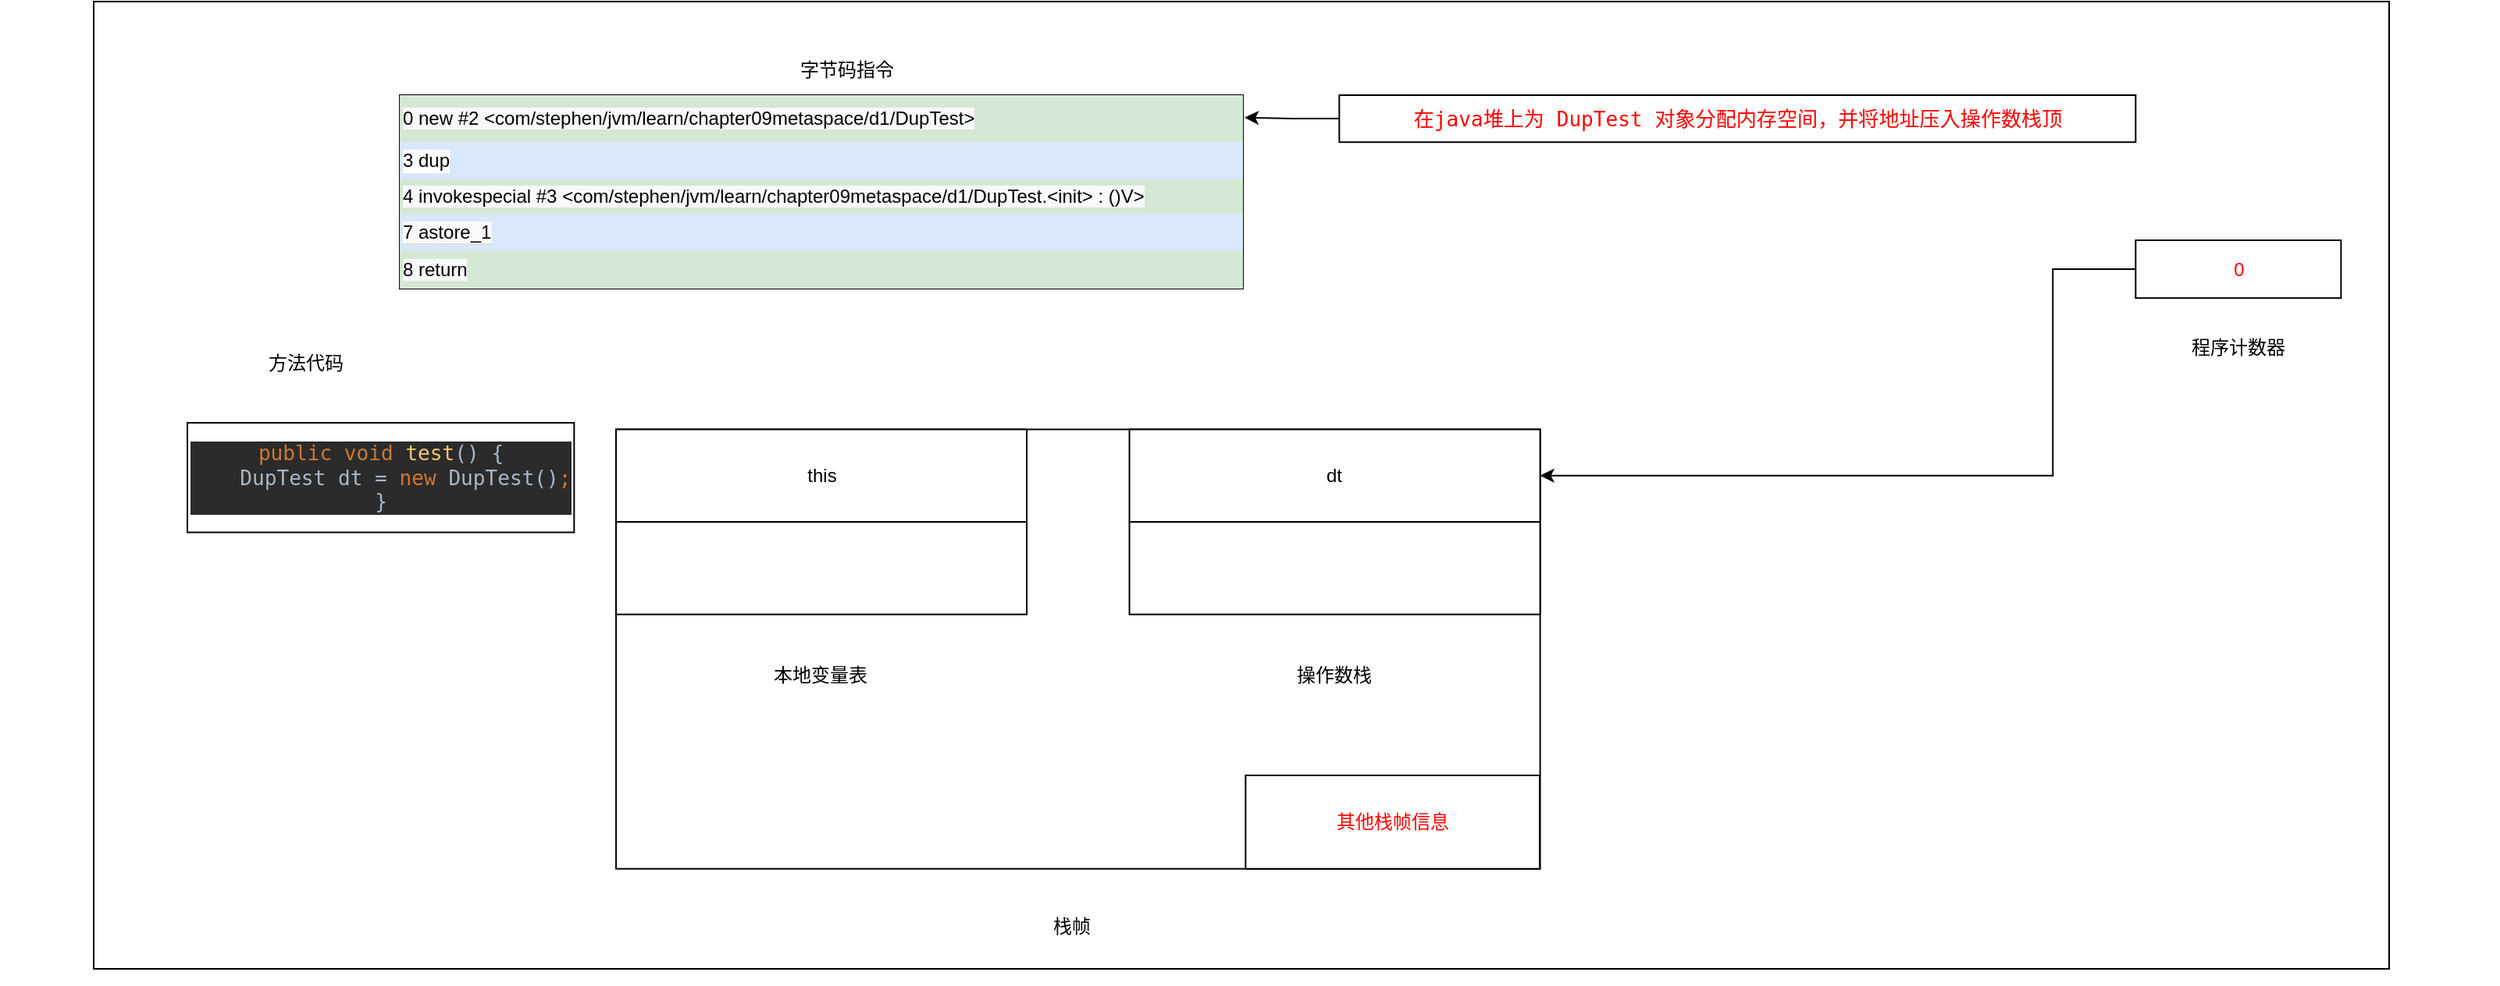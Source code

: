 <mxfile version="20.2.3" type="device" pages="5"><diagram id="0Dp8shdIOQLFL8MmW0el" name="新建对象dup流程1"><mxGraphModel dx="3372" dy="2190" grid="1" gridSize="10" guides="1" tooltips="1" connect="1" arrows="1" fold="1" page="1" pageScale="1" pageWidth="827" pageHeight="1169" math="0" shadow="0"><root><mxCell id="0"/><mxCell id="1" parent="0"/><mxCell id="tqToiUjmP9_jNd_LivWH-1" value="" style="rounded=0;whiteSpace=wrap;html=1;labelBackgroundColor=#FFFFFF;fillStyle=auto;strokeWidth=1;container=1;" vertex="1" parent="1"><mxGeometry x="-800" y="-190" width="1470" height="620" as="geometry"/></mxCell><mxCell id="VMKCHlNZYg0owMNCE_kf-1" value="" style="group" parent="1" vertex="1" connectable="0"><mxGeometry x="-860" y="-190" width="1600" height="630" as="geometry"/></mxCell><mxCell id="mVrtyMsT-sCLX_ixmn3M-1" value="" style="group" parent="VMKCHlNZYg0owMNCE_kf-1" vertex="1" connectable="0"><mxGeometry x="87.671" y="22.235" width="1453.151" height="592.941" as="geometry"/></mxCell><mxCell id="AqpouMpvnQwL-PFYOgF--6" value="" style="rounded=0;whiteSpace=wrap;html=1;strokeColor=default;" parent="mVrtyMsT-sCLX_ixmn3M-1" vertex="1"><mxGeometry x="306.849" y="252" width="591.781" height="281.647" as="geometry"/></mxCell><mxCell id="AqpouMpvnQwL-PFYOgF--7" value="程序计数器" style="text;html=1;strokeColor=none;fillColor=none;align=center;verticalAlign=middle;whiteSpace=wrap;rounded=0;" parent="mVrtyMsT-sCLX_ixmn3M-1" vertex="1"><mxGeometry x="1273.423" y="177.764" width="144.658" height="44.471" as="geometry"/></mxCell><mxCell id="AqpouMpvnQwL-PFYOgF--9" value="本地变量表" style="text;html=1;strokeColor=none;fillColor=none;align=center;verticalAlign=middle;whiteSpace=wrap;rounded=0;" parent="mVrtyMsT-sCLX_ixmn3M-1" vertex="1"><mxGeometry x="361.645" y="387.766" width="153.425" height="44.471" as="geometry"/></mxCell><mxCell id="AqpouMpvnQwL-PFYOgF--11" value="操作数栈" style="text;html=1;strokeColor=none;fillColor=none;align=center;verticalAlign=middle;whiteSpace=wrap;rounded=0;" parent="mVrtyMsT-sCLX_ixmn3M-1" vertex="1"><mxGeometry x="690.411" y="387.762" width="153.425" height="44.471" as="geometry"/></mxCell><mxCell id="AqpouMpvnQwL-PFYOgF--15" value="this" style="rounded=0;whiteSpace=wrap;html=1;strokeColor=default;" parent="mVrtyMsT-sCLX_ixmn3M-1" vertex="1"><mxGeometry x="306.849" y="252" width="263.014" height="59.294" as="geometry"/></mxCell><mxCell id="AqpouMpvnQwL-PFYOgF--17" value="" style="rounded=0;whiteSpace=wrap;html=1;strokeColor=default;" parent="mVrtyMsT-sCLX_ixmn3M-1" vertex="1"><mxGeometry x="306.849" y="311.294" width="263.014" height="59.294" as="geometry"/></mxCell><mxCell id="AqpouMpvnQwL-PFYOgF--19" value="dt" style="rounded=0;whiteSpace=wrap;html=1;strokeColor=default;" parent="mVrtyMsT-sCLX_ixmn3M-1" vertex="1"><mxGeometry x="635.616" y="252" width="263.014" height="59.294" as="geometry"/></mxCell><mxCell id="AqpouMpvnQwL-PFYOgF--20" value="" style="rounded=0;whiteSpace=wrap;html=1;strokeColor=default;" parent="mVrtyMsT-sCLX_ixmn3M-1" vertex="1"><mxGeometry x="635.616" y="311.294" width="263.014" height="59.294" as="geometry"/></mxCell><mxCell id="AqpouMpvnQwL-PFYOgF--25" style="edgeStyle=orthogonalEdgeStyle;rounded=0;orthogonalLoop=1;jettySize=auto;html=1;entryX=1;entryY=0.5;entryDx=0;entryDy=0;" parent="mVrtyMsT-sCLX_ixmn3M-1" source="AqpouMpvnQwL-PFYOgF--22" target="AqpouMpvnQwL-PFYOgF--19" edge="1"><mxGeometry relative="1" as="geometry"><Array as="points"><mxPoint x="1227" y="149"/><mxPoint x="1227" y="282"/></Array></mxGeometry></mxCell><mxCell id="AqpouMpvnQwL-PFYOgF--22" value="&lt;font color=&quot;#ff0000&quot;&gt;0&lt;/font&gt;" style="rounded=0;whiteSpace=wrap;html=1;strokeColor=default;" parent="mVrtyMsT-sCLX_ixmn3M-1" vertex="1"><mxGeometry x="1280.003" y="130.764" width="131.507" height="37.059" as="geometry"/></mxCell><mxCell id="AqpouMpvnQwL-PFYOgF--24" value="栈帧" style="text;html=1;strokeColor=none;fillColor=none;align=center;verticalAlign=middle;whiteSpace=wrap;rounded=0;" parent="mVrtyMsT-sCLX_ixmn3M-1" vertex="1"><mxGeometry x="526.027" y="548.471" width="144.658" height="44.471" as="geometry"/></mxCell><mxCell id="AqpouMpvnQwL-PFYOgF--27" style="edgeStyle=orthogonalEdgeStyle;rounded=0;orthogonalLoop=1;jettySize=auto;html=1;fontColor=#FF3333;" parent="mVrtyMsT-sCLX_ixmn3M-1" source="AqpouMpvnQwL-PFYOgF--26" edge="1"><mxGeometry relative="1" as="geometry"><mxPoint x="709.356" y="52.118" as="targetPoint"/></mxGeometry></mxCell><mxCell id="AqpouMpvnQwL-PFYOgF--26" value="&lt;pre style=&quot;font-family: 宋体, monospace; font-size: 9.8pt;&quot;&gt;&lt;span style=&quot;background-color: rgb(255, 255, 255);&quot;&gt;&lt;font color=&quot;#ff0000&quot;&gt;在&lt;span style=&quot;font-family: &amp;quot;JetBrains Mono&amp;quot;, monospace;&quot;&gt;java&lt;/span&gt;堆上为&lt;span style=&quot;font-family: &amp;quot;JetBrains Mono&amp;quot;, monospace;&quot;&gt; DupTest &lt;/span&gt;对象分配内存空间，并将地址压入操作数栈顶&lt;/font&gt;&lt;/span&gt;&lt;/pre&gt;" style="text;html=1;strokeColor=default;fillColor=none;align=center;verticalAlign=middle;whiteSpace=wrap;rounded=0;fontColor=#FF3333;" parent="mVrtyMsT-sCLX_ixmn3M-1" vertex="1"><mxGeometry x="770" y="37.76" width="510" height="30.12" as="geometry"/></mxCell><mxCell id="86GVmgPDRuEl_ylSht0S-58" value="" style="shape=table;html=1;whiteSpace=wrap;startSize=0;container=1;collapsible=0;childLayout=tableLayout;labelBackgroundColor=#D5E8D4;strokeColor=#000000;strokeWidth=1;align=left;fillStyle=hatch;" vertex="1" parent="mVrtyMsT-sCLX_ixmn3M-1"><mxGeometry x="168.359" y="37.765" width="540" height="124" as="geometry"/></mxCell><mxCell id="86GVmgPDRuEl_ylSht0S-71" style="shape=tableRow;horizontal=0;startSize=0;swimlaneHead=0;swimlaneBody=0;top=0;left=0;bottom=0;right=0;collapsible=0;dropTarget=0;fillColor=none;points=[[0,0.5],[1,0.5]];portConstraint=eastwest;labelBackgroundColor=#D5E8D4;strokeColor=#000000;strokeWidth=1;" vertex="1" parent="86GVmgPDRuEl_ylSht0S-58"><mxGeometry width="540" height="30" as="geometry"/></mxCell><mxCell id="86GVmgPDRuEl_ylSht0S-72" value="&lt;span style=&quot;background-color: rgb(248, 249, 250);&quot;&gt;0 new #2 &amp;lt;com/stephen/jvm/learn/chapter09metaspace/d1/DupTest&amp;gt;&lt;/span&gt;" style="shape=partialRectangle;html=1;whiteSpace=wrap;connectable=0;fillColor=#d5e8d4;top=0;left=0;bottom=0;right=0;overflow=hidden;labelBackgroundColor=#D5E8D4;strokeColor=#82b366;strokeWidth=1;align=left;" vertex="1" parent="86GVmgPDRuEl_ylSht0S-71"><mxGeometry width="540" height="30" as="geometry"><mxRectangle width="540" height="30" as="alternateBounds"/></mxGeometry></mxCell><mxCell id="86GVmgPDRuEl_ylSht0S-75" style="shape=tableRow;horizontal=0;startSize=0;swimlaneHead=0;swimlaneBody=0;top=0;left=0;bottom=0;right=0;collapsible=0;dropTarget=0;fillColor=none;points=[[0,0.5],[1,0.5]];portConstraint=eastwest;labelBackgroundColor=#D5E8D4;strokeColor=#000000;strokeWidth=1;" vertex="1" parent="86GVmgPDRuEl_ylSht0S-58"><mxGeometry y="30" width="540" height="24" as="geometry"/></mxCell><mxCell id="86GVmgPDRuEl_ylSht0S-76" value="&lt;div style=&quot;&quot;&gt;&lt;div&gt;3 dup&lt;/div&gt;&lt;/div&gt;" style="shape=partialRectangle;html=1;whiteSpace=wrap;connectable=0;fillColor=#dae8fc;top=0;left=0;bottom=0;right=0;overflow=hidden;labelBackgroundColor=#FFFFFF;strokeColor=#000000;strokeWidth=1;align=left;" vertex="1" parent="86GVmgPDRuEl_ylSht0S-75"><mxGeometry width="540" height="24" as="geometry"><mxRectangle width="540" height="24" as="alternateBounds"/></mxGeometry></mxCell><mxCell id="86GVmgPDRuEl_ylSht0S-59" value="" style="shape=tableRow;horizontal=0;startSize=0;swimlaneHead=0;swimlaneBody=0;top=0;left=0;bottom=0;right=0;collapsible=0;dropTarget=0;fillColor=none;points=[[0,0.5],[1,0.5]];portConstraint=eastwest;labelBackgroundColor=#D5E8D4;strokeColor=#000000;strokeWidth=1;" vertex="1" parent="86GVmgPDRuEl_ylSht0S-58"><mxGeometry y="54" width="540" height="22" as="geometry"/></mxCell><mxCell id="86GVmgPDRuEl_ylSht0S-60" value="&lt;span style=&quot;background-color: rgb(248, 249, 250);&quot;&gt;4 invokespecial #3 &amp;lt;com/stephen/jvm/learn/chapter09metaspace/d1/DupTest.&amp;lt;init&amp;gt; : ()V&amp;gt;&lt;/span&gt;" style="shape=partialRectangle;html=1;whiteSpace=wrap;connectable=0;fillColor=#d5e8d4;top=0;left=0;bottom=0;right=0;overflow=hidden;labelBackgroundColor=#D5E8D4;strokeColor=#82b366;strokeWidth=1;align=left;" vertex="1" parent="86GVmgPDRuEl_ylSht0S-59"><mxGeometry width="540" height="22" as="geometry"><mxRectangle width="540" height="22" as="alternateBounds"/></mxGeometry></mxCell><mxCell id="86GVmgPDRuEl_ylSht0S-63" value="" style="shape=tableRow;horizontal=0;startSize=0;swimlaneHead=0;swimlaneBody=0;top=0;left=0;bottom=0;right=0;collapsible=0;dropTarget=0;fillColor=none;points=[[0,0.5],[1,0.5]];portConstraint=eastwest;labelBackgroundColor=#D5E8D4;strokeColor=#000000;strokeWidth=1;" vertex="1" parent="86GVmgPDRuEl_ylSht0S-58"><mxGeometry y="76" width="540" height="24" as="geometry"/></mxCell><mxCell id="86GVmgPDRuEl_ylSht0S-64" value="&lt;span style=&quot;background-color: rgb(248, 249, 250);&quot;&gt;7 astore_1&lt;/span&gt;" style="shape=partialRectangle;html=1;whiteSpace=wrap;connectable=0;fillColor=#dae8fc;top=0;left=0;bottom=0;right=0;overflow=hidden;labelBackgroundColor=#D5E8D4;strokeColor=#6c8ebf;strokeWidth=1;align=left;" vertex="1" parent="86GVmgPDRuEl_ylSht0S-63"><mxGeometry width="540" height="24" as="geometry"><mxRectangle width="540" height="24" as="alternateBounds"/></mxGeometry></mxCell><mxCell id="86GVmgPDRuEl_ylSht0S-67" value="" style="shape=tableRow;horizontal=0;startSize=0;swimlaneHead=0;swimlaneBody=0;top=0;left=0;bottom=0;right=0;collapsible=0;dropTarget=0;fillColor=none;points=[[0,0.5],[1,0.5]];portConstraint=eastwest;labelBackgroundColor=#D5E8D4;strokeColor=#000000;strokeWidth=1;" vertex="1" parent="86GVmgPDRuEl_ylSht0S-58"><mxGeometry y="100" width="540" height="24" as="geometry"/></mxCell><mxCell id="86GVmgPDRuEl_ylSht0S-68" value="&lt;span style=&quot;background-color: rgb(248, 249, 250);&quot;&gt;8 return&lt;/span&gt;" style="shape=partialRectangle;html=1;whiteSpace=wrap;connectable=0;fillColor=#d5e8d4;top=0;left=0;bottom=0;right=0;overflow=hidden;labelBackgroundColor=#D5E8D4;strokeColor=#82b366;strokeWidth=1;align=left;" vertex="1" parent="86GVmgPDRuEl_ylSht0S-67"><mxGeometry width="540" height="24" as="geometry"><mxRectangle width="540" height="24" as="alternateBounds"/></mxGeometry></mxCell><mxCell id="tqToiUjmP9_jNd_LivWH-2" value="其他栈帧信息" style="rounded=0;whiteSpace=wrap;html=1;labelBackgroundColor=#FFFFFF;fillStyle=auto;fontColor=#FF0000;strokeColor=#000000;strokeWidth=1;fillColor=none;" vertex="1" parent="mVrtyMsT-sCLX_ixmn3M-1"><mxGeometry x="710" y="473.76" width="188.33" height="60" as="geometry"/></mxCell><mxCell id="86GVmgPDRuEl_ylSht0S-6" value="&lt;pre style=&quot;background-color:#2b2b2b;color:#a9b7c6;font-family:'JetBrains Mono',monospace;font-size:9.8pt;&quot;&gt;&lt;span style=&quot;color:#cc7832;&quot;&gt;public void &lt;/span&gt;&lt;span style=&quot;color:#ffc66d;&quot;&gt;test&lt;/span&gt;() {&lt;br&gt;    DupTest dt = &lt;span style=&quot;color:#cc7832;&quot;&gt;new &lt;/span&gt;DupTest()&lt;span style=&quot;color:#cc7832;&quot;&gt;;&lt;br&gt;&lt;/span&gt;}&lt;/pre&gt;" style="rounded=0;whiteSpace=wrap;html=1;strokeColor=default;" vertex="1" parent="VMKCHlNZYg0owMNCE_kf-1"><mxGeometry x="120.001" y="269.995" width="247.67" height="70.24" as="geometry"/></mxCell><mxCell id="AqpouMpvnQwL-PFYOgF--2" value="方法代码" style="text;html=1;strokeColor=none;fillColor=none;align=center;verticalAlign=middle;whiteSpace=wrap;rounded=0;" parent="VMKCHlNZYg0owMNCE_kf-1" vertex="1"><mxGeometry x="129.996" y="209.995" width="131.507" height="44.471" as="geometry"/></mxCell><mxCell id="AqpouMpvnQwL-PFYOgF--5" value="字节码指令" style="text;html=1;strokeColor=none;fillColor=none;align=center;verticalAlign=middle;whiteSpace=wrap;rounded=0;" parent="VMKCHlNZYg0owMNCE_kf-1" vertex="1"><mxGeometry x="469.996" y="22.235" width="144.658" height="44.471" as="geometry"/></mxCell></root></mxGraphModel></diagram><diagram name="新建对象dup流程2" id="04FIO14e0OQ2Gchssdb8"><mxGraphModel dx="3716" dy="2394" grid="1" gridSize="10" guides="1" tooltips="1" connect="1" arrows="1" fold="1" page="1" pageScale="1" pageWidth="827" pageHeight="1169" math="0" shadow="0"><root><mxCell id="P7CyFzcdk4GApUlfi70Q-0"/><mxCell id="P7CyFzcdk4GApUlfi70Q-1" parent="P7CyFzcdk4GApUlfi70Q-0"/><mxCell id="P7CyFzcdk4GApUlfi70Q-2" value="" style="rounded=0;whiteSpace=wrap;html=1;labelBackgroundColor=#FFFFFF;fillStyle=auto;strokeWidth=1;" vertex="1" parent="P7CyFzcdk4GApUlfi70Q-1"><mxGeometry x="-800" y="-190" width="1470" height="620" as="geometry"/></mxCell><mxCell id="P7CyFzcdk4GApUlfi70Q-3" value="" style="group" vertex="1" connectable="0" parent="P7CyFzcdk4GApUlfi70Q-1"><mxGeometry x="-860" y="-190" width="1600" height="630" as="geometry"/></mxCell><mxCell id="P7CyFzcdk4GApUlfi70Q-4" value="" style="group" vertex="1" connectable="0" parent="P7CyFzcdk4GApUlfi70Q-3"><mxGeometry x="87.671" y="22.235" width="1453.151" height="592.941" as="geometry"/></mxCell><mxCell id="P7CyFzcdk4GApUlfi70Q-5" value="" style="rounded=0;whiteSpace=wrap;html=1;strokeColor=default;" vertex="1" parent="P7CyFzcdk4GApUlfi70Q-4"><mxGeometry x="306.849" y="252" width="591.781" height="281.647" as="geometry"/></mxCell><mxCell id="P7CyFzcdk4GApUlfi70Q-6" value="程序计数器" style="text;html=1;strokeColor=none;fillColor=none;align=center;verticalAlign=middle;whiteSpace=wrap;rounded=0;" vertex="1" parent="P7CyFzcdk4GApUlfi70Q-4"><mxGeometry x="1273.423" y="177.764" width="144.658" height="44.471" as="geometry"/></mxCell><mxCell id="P7CyFzcdk4GApUlfi70Q-7" value="本地变量表" style="text;html=1;strokeColor=none;fillColor=none;align=center;verticalAlign=middle;whiteSpace=wrap;rounded=0;" vertex="1" parent="P7CyFzcdk4GApUlfi70Q-4"><mxGeometry x="361.645" y="387.766" width="153.425" height="44.471" as="geometry"/></mxCell><mxCell id="P7CyFzcdk4GApUlfi70Q-8" value="操作数栈" style="text;html=1;strokeColor=none;fillColor=none;align=center;verticalAlign=middle;whiteSpace=wrap;rounded=0;" vertex="1" parent="P7CyFzcdk4GApUlfi70Q-4"><mxGeometry x="690.411" y="387.762" width="153.425" height="44.471" as="geometry"/></mxCell><mxCell id="P7CyFzcdk4GApUlfi70Q-9" value="this" style="rounded=0;whiteSpace=wrap;html=1;strokeColor=default;" vertex="1" parent="P7CyFzcdk4GApUlfi70Q-4"><mxGeometry x="306.849" y="252" width="263.014" height="59.294" as="geometry"/></mxCell><mxCell id="P7CyFzcdk4GApUlfi70Q-10" value="" style="rounded=0;whiteSpace=wrap;html=1;strokeColor=default;" vertex="1" parent="P7CyFzcdk4GApUlfi70Q-4"><mxGeometry x="306.849" y="311.294" width="263.014" height="59.294" as="geometry"/></mxCell><mxCell id="P7CyFzcdk4GApUlfi70Q-11" value="dt" style="rounded=0;whiteSpace=wrap;html=1;strokeColor=default;" vertex="1" parent="P7CyFzcdk4GApUlfi70Q-4"><mxGeometry x="635.616" y="252" width="263.014" height="59.294" as="geometry"/></mxCell><mxCell id="P7CyFzcdk4GApUlfi70Q-12" value="dt" style="rounded=0;whiteSpace=wrap;html=1;strokeColor=default;" vertex="1" parent="P7CyFzcdk4GApUlfi70Q-4"><mxGeometry x="635.616" y="311.294" width="263.014" height="59.294" as="geometry"/></mxCell><mxCell id="P7CyFzcdk4GApUlfi70Q-13" style="edgeStyle=orthogonalEdgeStyle;rounded=0;orthogonalLoop=1;jettySize=auto;html=1;entryX=1;entryY=0.5;entryDx=0;entryDy=0;" edge="1" parent="P7CyFzcdk4GApUlfi70Q-4" source="P7CyFzcdk4GApUlfi70Q-14" target="P7CyFzcdk4GApUlfi70Q-11"><mxGeometry relative="1" as="geometry"><Array as="points"><mxPoint x="1227" y="149"/><mxPoint x="1227" y="282"/></Array></mxGeometry></mxCell><mxCell id="P7CyFzcdk4GApUlfi70Q-14" value="&lt;font color=&quot;#ff0000&quot;&gt;3&lt;/font&gt;" style="rounded=0;whiteSpace=wrap;html=1;strokeColor=default;" vertex="1" parent="P7CyFzcdk4GApUlfi70Q-4"><mxGeometry x="1280.003" y="130.764" width="131.507" height="37.059" as="geometry"/></mxCell><mxCell id="P7CyFzcdk4GApUlfi70Q-15" value="栈帧" style="text;html=1;strokeColor=none;fillColor=none;align=center;verticalAlign=middle;whiteSpace=wrap;rounded=0;" vertex="1" parent="P7CyFzcdk4GApUlfi70Q-4"><mxGeometry x="526.027" y="548.471" width="144.658" height="44.471" as="geometry"/></mxCell><mxCell id="P7CyFzcdk4GApUlfi70Q-16" style="edgeStyle=orthogonalEdgeStyle;rounded=0;orthogonalLoop=1;jettySize=auto;html=1;fontColor=#FF3333;" edge="1" parent="P7CyFzcdk4GApUlfi70Q-4" source="P7CyFzcdk4GApUlfi70Q-17"><mxGeometry relative="1" as="geometry"><mxPoint x="709.356" y="80.118" as="targetPoint"/></mxGeometry></mxCell><mxCell id="P7CyFzcdk4GApUlfi70Q-17" value="&lt;pre style=&quot;font-family: 宋体, monospace; font-size: 9.8pt;&quot;&gt;&lt;span style=&quot;font-size: 9.8pt;&quot;&gt;&lt;font color=&quot;#ff0000&quot;&gt;指令为复制操作数栈顶值，并将其压入栈顶&lt;/font&gt;&lt;/span&gt;&lt;br&gt;&lt;/pre&gt;" style="text;html=1;strokeColor=default;fillColor=none;align=center;verticalAlign=middle;whiteSpace=wrap;rounded=0;fontColor=#FF3333;" vertex="1" parent="P7CyFzcdk4GApUlfi70Q-4"><mxGeometry x="770" y="65.76" width="510" height="30.12" as="geometry"/></mxCell><mxCell id="P7CyFzcdk4GApUlfi70Q-18" value="" style="shape=table;html=1;whiteSpace=wrap;startSize=0;container=1;collapsible=0;childLayout=tableLayout;labelBackgroundColor=#D5E8D4;strokeColor=#000000;strokeWidth=1;align=left;fillStyle=hatch;" vertex="1" parent="P7CyFzcdk4GApUlfi70Q-4"><mxGeometry x="168.359" y="37.765" width="540" height="124" as="geometry"/></mxCell><mxCell id="P7CyFzcdk4GApUlfi70Q-19" style="shape=tableRow;horizontal=0;startSize=0;swimlaneHead=0;swimlaneBody=0;top=0;left=0;bottom=0;right=0;collapsible=0;dropTarget=0;fillColor=none;points=[[0,0.5],[1,0.5]];portConstraint=eastwest;labelBackgroundColor=#D5E8D4;strokeColor=#000000;strokeWidth=1;" vertex="1" parent="P7CyFzcdk4GApUlfi70Q-18"><mxGeometry width="540" height="30" as="geometry"/></mxCell><mxCell id="P7CyFzcdk4GApUlfi70Q-20" value="&lt;span style=&quot;background-color: rgb(248, 249, 250);&quot;&gt;0 new #2 &amp;lt;com/stephen/jvm/learn/chapter09metaspace/d1/DupTest&amp;gt;&lt;/span&gt;" style="shape=partialRectangle;html=1;whiteSpace=wrap;connectable=0;fillColor=#d5e8d4;top=0;left=0;bottom=0;right=0;overflow=hidden;labelBackgroundColor=#D5E8D4;strokeColor=#82b366;strokeWidth=1;align=left;" vertex="1" parent="P7CyFzcdk4GApUlfi70Q-19"><mxGeometry width="540" height="30" as="geometry"><mxRectangle width="540" height="30" as="alternateBounds"/></mxGeometry></mxCell><mxCell id="P7CyFzcdk4GApUlfi70Q-21" style="shape=tableRow;horizontal=0;startSize=0;swimlaneHead=0;swimlaneBody=0;top=0;left=0;bottom=0;right=0;collapsible=0;dropTarget=0;fillColor=none;points=[[0,0.5],[1,0.5]];portConstraint=eastwest;labelBackgroundColor=#D5E8D4;strokeColor=#000000;strokeWidth=1;" vertex="1" parent="P7CyFzcdk4GApUlfi70Q-18"><mxGeometry y="30" width="540" height="24" as="geometry"/></mxCell><mxCell id="P7CyFzcdk4GApUlfi70Q-22" value="&lt;div style=&quot;&quot;&gt;&lt;div&gt;3 dup&lt;/div&gt;&lt;/div&gt;" style="shape=partialRectangle;html=1;whiteSpace=wrap;connectable=0;fillColor=#dae8fc;top=0;left=0;bottom=0;right=0;overflow=hidden;labelBackgroundColor=#FFFFFF;strokeColor=#000000;strokeWidth=1;align=left;" vertex="1" parent="P7CyFzcdk4GApUlfi70Q-21"><mxGeometry width="540" height="24" as="geometry"><mxRectangle width="540" height="24" as="alternateBounds"/></mxGeometry></mxCell><mxCell id="P7CyFzcdk4GApUlfi70Q-23" value="" style="shape=tableRow;horizontal=0;startSize=0;swimlaneHead=0;swimlaneBody=0;top=0;left=0;bottom=0;right=0;collapsible=0;dropTarget=0;fillColor=none;points=[[0,0.5],[1,0.5]];portConstraint=eastwest;labelBackgroundColor=#D5E8D4;strokeColor=#000000;strokeWidth=1;" vertex="1" parent="P7CyFzcdk4GApUlfi70Q-18"><mxGeometry y="54" width="540" height="22" as="geometry"/></mxCell><mxCell id="P7CyFzcdk4GApUlfi70Q-24" value="&lt;span style=&quot;background-color: rgb(248, 249, 250);&quot;&gt;4 invokespecial #3 &amp;lt;com/stephen/jvm/learn/chapter09metaspace/d1/DupTest.&amp;lt;init&amp;gt; : ()V&amp;gt;&lt;/span&gt;" style="shape=partialRectangle;html=1;whiteSpace=wrap;connectable=0;fillColor=#d5e8d4;top=0;left=0;bottom=0;right=0;overflow=hidden;labelBackgroundColor=#D5E8D4;strokeColor=#82b366;strokeWidth=1;align=left;" vertex="1" parent="P7CyFzcdk4GApUlfi70Q-23"><mxGeometry width="540" height="22" as="geometry"><mxRectangle width="540" height="22" as="alternateBounds"/></mxGeometry></mxCell><mxCell id="P7CyFzcdk4GApUlfi70Q-25" value="" style="shape=tableRow;horizontal=0;startSize=0;swimlaneHead=0;swimlaneBody=0;top=0;left=0;bottom=0;right=0;collapsible=0;dropTarget=0;fillColor=none;points=[[0,0.5],[1,0.5]];portConstraint=eastwest;labelBackgroundColor=#D5E8D4;strokeColor=#000000;strokeWidth=1;" vertex="1" parent="P7CyFzcdk4GApUlfi70Q-18"><mxGeometry y="76" width="540" height="24" as="geometry"/></mxCell><mxCell id="P7CyFzcdk4GApUlfi70Q-26" value="&lt;span style=&quot;background-color: rgb(248, 249, 250);&quot;&gt;7 astore_1&lt;/span&gt;" style="shape=partialRectangle;html=1;whiteSpace=wrap;connectable=0;fillColor=#dae8fc;top=0;left=0;bottom=0;right=0;overflow=hidden;labelBackgroundColor=#D5E8D4;strokeColor=#6c8ebf;strokeWidth=1;align=left;" vertex="1" parent="P7CyFzcdk4GApUlfi70Q-25"><mxGeometry width="540" height="24" as="geometry"><mxRectangle width="540" height="24" as="alternateBounds"/></mxGeometry></mxCell><mxCell id="P7CyFzcdk4GApUlfi70Q-27" value="" style="shape=tableRow;horizontal=0;startSize=0;swimlaneHead=0;swimlaneBody=0;top=0;left=0;bottom=0;right=0;collapsible=0;dropTarget=0;fillColor=none;points=[[0,0.5],[1,0.5]];portConstraint=eastwest;labelBackgroundColor=#D5E8D4;strokeColor=#000000;strokeWidth=1;" vertex="1" parent="P7CyFzcdk4GApUlfi70Q-18"><mxGeometry y="100" width="540" height="24" as="geometry"/></mxCell><mxCell id="P7CyFzcdk4GApUlfi70Q-28" value="&lt;span style=&quot;background-color: rgb(248, 249, 250);&quot;&gt;8 return&lt;/span&gt;" style="shape=partialRectangle;html=1;whiteSpace=wrap;connectable=0;fillColor=#d5e8d4;top=0;left=0;bottom=0;right=0;overflow=hidden;labelBackgroundColor=#D5E8D4;strokeColor=#82b366;strokeWidth=1;align=left;" vertex="1" parent="P7CyFzcdk4GApUlfi70Q-27"><mxGeometry width="540" height="24" as="geometry"><mxRectangle width="540" height="24" as="alternateBounds"/></mxGeometry></mxCell><mxCell id="P7CyFzcdk4GApUlfi70Q-29" value="其他栈帧信息" style="rounded=0;whiteSpace=wrap;html=1;labelBackgroundColor=#FFFFFF;fillStyle=auto;fontColor=#FF0000;strokeColor=#000000;strokeWidth=1;fillColor=none;" vertex="1" parent="P7CyFzcdk4GApUlfi70Q-4"><mxGeometry x="710" y="473.76" width="188.33" height="60" as="geometry"/></mxCell><mxCell id="P7CyFzcdk4GApUlfi70Q-30" value="&lt;pre style=&quot;background-color:#2b2b2b;color:#a9b7c6;font-family:'JetBrains Mono',monospace;font-size:9.8pt;&quot;&gt;&lt;span style=&quot;color:#cc7832;&quot;&gt;public void &lt;/span&gt;&lt;span style=&quot;color:#ffc66d;&quot;&gt;test&lt;/span&gt;() {&lt;br&gt;    DupTest dt = &lt;span style=&quot;color:#cc7832;&quot;&gt;new &lt;/span&gt;DupTest()&lt;span style=&quot;color:#cc7832;&quot;&gt;;&lt;br&gt;&lt;/span&gt;}&lt;/pre&gt;" style="rounded=0;whiteSpace=wrap;html=1;strokeColor=default;" vertex="1" parent="P7CyFzcdk4GApUlfi70Q-3"><mxGeometry x="120.001" y="269.995" width="247.67" height="70.24" as="geometry"/></mxCell><mxCell id="P7CyFzcdk4GApUlfi70Q-31" value="方法代码" style="text;html=1;strokeColor=none;fillColor=none;align=center;verticalAlign=middle;whiteSpace=wrap;rounded=0;" vertex="1" parent="P7CyFzcdk4GApUlfi70Q-3"><mxGeometry x="129.996" y="209.995" width="131.507" height="44.471" as="geometry"/></mxCell><mxCell id="P7CyFzcdk4GApUlfi70Q-32" value="字节码指令" style="text;html=1;strokeColor=none;fillColor=none;align=center;verticalAlign=middle;whiteSpace=wrap;rounded=0;" vertex="1" parent="P7CyFzcdk4GApUlfi70Q-3"><mxGeometry x="469.996" y="22.235" width="144.658" height="44.471" as="geometry"/></mxCell></root></mxGraphModel></diagram><diagram name="新建对象dup流程3" id="DieNui30RpJ4B4xceH8t"><mxGraphModel dx="3716" dy="2394" grid="1" gridSize="10" guides="1" tooltips="1" connect="1" arrows="1" fold="1" page="1" pageScale="1" pageWidth="827" pageHeight="1169" math="0" shadow="0"><root><mxCell id="e2hE8m6yrigXUA2TEcll-0"/><mxCell id="e2hE8m6yrigXUA2TEcll-1" parent="e2hE8m6yrigXUA2TEcll-0"/><mxCell id="e2hE8m6yrigXUA2TEcll-2" value="" style="rounded=0;whiteSpace=wrap;html=1;labelBackgroundColor=#FFFFFF;fillStyle=auto;strokeWidth=1;" vertex="1" parent="e2hE8m6yrigXUA2TEcll-1"><mxGeometry x="-800" y="-190" width="1470" height="620" as="geometry"/></mxCell><mxCell id="e2hE8m6yrigXUA2TEcll-3" value="" style="group" vertex="1" connectable="0" parent="e2hE8m6yrigXUA2TEcll-1"><mxGeometry x="-860" y="-190" width="1600" height="630" as="geometry"/></mxCell><mxCell id="e2hE8m6yrigXUA2TEcll-4" value="" style="group" vertex="1" connectable="0" parent="e2hE8m6yrigXUA2TEcll-3"><mxGeometry x="87.671" y="22.235" width="1453.151" height="592.941" as="geometry"/></mxCell><mxCell id="e2hE8m6yrigXUA2TEcll-5" value="" style="rounded=0;whiteSpace=wrap;html=1;strokeColor=default;" vertex="1" parent="e2hE8m6yrigXUA2TEcll-4"><mxGeometry x="306.849" y="252" width="591.781" height="281.647" as="geometry"/></mxCell><mxCell id="e2hE8m6yrigXUA2TEcll-6" value="程序计数器" style="text;html=1;strokeColor=none;fillColor=none;align=center;verticalAlign=middle;whiteSpace=wrap;rounded=0;" vertex="1" parent="e2hE8m6yrigXUA2TEcll-4"><mxGeometry x="1273.423" y="177.764" width="144.658" height="44.471" as="geometry"/></mxCell><mxCell id="e2hE8m6yrigXUA2TEcll-7" value="本地变量表" style="text;html=1;strokeColor=none;fillColor=none;align=center;verticalAlign=middle;whiteSpace=wrap;rounded=0;" vertex="1" parent="e2hE8m6yrigXUA2TEcll-4"><mxGeometry x="361.645" y="387.766" width="153.425" height="44.471" as="geometry"/></mxCell><mxCell id="e2hE8m6yrigXUA2TEcll-8" value="操作数栈" style="text;html=1;strokeColor=none;fillColor=none;align=center;verticalAlign=middle;whiteSpace=wrap;rounded=0;" vertex="1" parent="e2hE8m6yrigXUA2TEcll-4"><mxGeometry x="690.411" y="387.762" width="153.425" height="44.471" as="geometry"/></mxCell><mxCell id="e2hE8m6yrigXUA2TEcll-9" value="this" style="rounded=0;whiteSpace=wrap;html=1;strokeColor=default;" vertex="1" parent="e2hE8m6yrigXUA2TEcll-4"><mxGeometry x="306.849" y="252" width="263.014" height="59.294" as="geometry"/></mxCell><mxCell id="e2hE8m6yrigXUA2TEcll-10" value="" style="rounded=0;whiteSpace=wrap;html=1;strokeColor=default;" vertex="1" parent="e2hE8m6yrigXUA2TEcll-4"><mxGeometry x="306.849" y="311.294" width="263.014" height="59.294" as="geometry"/></mxCell><mxCell id="e2hE8m6yrigXUA2TEcll-11" value="dt" style="rounded=0;whiteSpace=wrap;html=1;strokeColor=default;" vertex="1" parent="e2hE8m6yrigXUA2TEcll-4"><mxGeometry x="635.616" y="252" width="263.014" height="59.294" as="geometry"/></mxCell><mxCell id="e2hE8m6yrigXUA2TEcll-13" style="edgeStyle=orthogonalEdgeStyle;rounded=0;orthogonalLoop=1;jettySize=auto;html=1;entryX=1;entryY=0.5;entryDx=0;entryDy=0;" edge="1" parent="e2hE8m6yrigXUA2TEcll-4" source="e2hE8m6yrigXUA2TEcll-14" target="e2hE8m6yrigXUA2TEcll-11"><mxGeometry relative="1" as="geometry"><Array as="points"><mxPoint x="1227" y="149"/><mxPoint x="1227" y="282"/></Array></mxGeometry></mxCell><mxCell id="e2hE8m6yrigXUA2TEcll-14" value="&lt;font color=&quot;#ff0000&quot;&gt;4&lt;/font&gt;" style="rounded=0;whiteSpace=wrap;html=1;strokeColor=default;" vertex="1" parent="e2hE8m6yrigXUA2TEcll-4"><mxGeometry x="1280.003" y="130.764" width="131.507" height="37.059" as="geometry"/></mxCell><mxCell id="e2hE8m6yrigXUA2TEcll-15" value="栈帧" style="text;html=1;strokeColor=none;fillColor=none;align=center;verticalAlign=middle;whiteSpace=wrap;rounded=0;" vertex="1" parent="e2hE8m6yrigXUA2TEcll-4"><mxGeometry x="526.027" y="548.471" width="144.658" height="44.471" as="geometry"/></mxCell><mxCell id="e2hE8m6yrigXUA2TEcll-16" style="edgeStyle=orthogonalEdgeStyle;rounded=0;orthogonalLoop=1;jettySize=auto;html=1;fontColor=#FF3333;" edge="1" parent="e2hE8m6yrigXUA2TEcll-4" source="e2hE8m6yrigXUA2TEcll-17"><mxGeometry relative="1" as="geometry"><mxPoint x="709.356" y="102.118" as="targetPoint"/></mxGeometry></mxCell><mxCell id="e2hE8m6yrigXUA2TEcll-17" value="&lt;pre style=&quot;font-family: 宋体, monospace; font-size: 9.8pt;&quot;&gt;&lt;pre style=&quot;font-family: 宋体, monospace; font-size: 9.8pt;&quot;&gt;&lt;font style=&quot;background-color: rgb(255, 255, 255);&quot; color=&quot;#ff0000&quot;&gt;从操作数栈顶弹出一个&lt;span style=&quot;font-family: &amp;quot;JetBrains Mono&amp;quot;, monospace;&quot;&gt;DupTest &lt;/span&gt;对象的引用，调用实例初始化方法&lt;span style=&quot;font-size: 9.8pt; font-family: &amp;quot;JetBrains Mono&amp;quot;, monospace;&quot;&gt;&amp;lt;init&amp;gt;:()V&lt;/span&gt;&lt;/font&gt;&lt;/pre&gt;&lt;/pre&gt;" style="text;html=1;strokeColor=default;fillColor=none;align=center;verticalAlign=middle;whiteSpace=wrap;rounded=0;fontColor=#FF3333;" vertex="1" parent="e2hE8m6yrigXUA2TEcll-4"><mxGeometry x="770" y="87.76" width="510" height="30.12" as="geometry"/></mxCell><mxCell id="e2hE8m6yrigXUA2TEcll-18" value="" style="shape=table;html=1;whiteSpace=wrap;startSize=0;container=1;collapsible=0;childLayout=tableLayout;labelBackgroundColor=#D5E8D4;strokeColor=#000000;strokeWidth=1;align=left;fillStyle=hatch;" vertex="1" parent="e2hE8m6yrigXUA2TEcll-4"><mxGeometry x="168.359" y="37.765" width="540" height="124" as="geometry"/></mxCell><mxCell id="e2hE8m6yrigXUA2TEcll-19" style="shape=tableRow;horizontal=0;startSize=0;swimlaneHead=0;swimlaneBody=0;top=0;left=0;bottom=0;right=0;collapsible=0;dropTarget=0;fillColor=none;points=[[0,0.5],[1,0.5]];portConstraint=eastwest;labelBackgroundColor=#D5E8D4;strokeColor=#000000;strokeWidth=1;" vertex="1" parent="e2hE8m6yrigXUA2TEcll-18"><mxGeometry width="540" height="30" as="geometry"/></mxCell><mxCell id="e2hE8m6yrigXUA2TEcll-20" value="&lt;span style=&quot;background-color: rgb(248, 249, 250);&quot;&gt;0 new #2 &amp;lt;com/stephen/jvm/learn/chapter09metaspace/d1/DupTest&amp;gt;&lt;/span&gt;" style="shape=partialRectangle;html=1;whiteSpace=wrap;connectable=0;fillColor=#d5e8d4;top=0;left=0;bottom=0;right=0;overflow=hidden;labelBackgroundColor=#D5E8D4;strokeColor=#82b366;strokeWidth=1;align=left;" vertex="1" parent="e2hE8m6yrigXUA2TEcll-19"><mxGeometry width="540" height="30" as="geometry"><mxRectangle width="540" height="30" as="alternateBounds"/></mxGeometry></mxCell><mxCell id="e2hE8m6yrigXUA2TEcll-21" style="shape=tableRow;horizontal=0;startSize=0;swimlaneHead=0;swimlaneBody=0;top=0;left=0;bottom=0;right=0;collapsible=0;dropTarget=0;fillColor=none;points=[[0,0.5],[1,0.5]];portConstraint=eastwest;labelBackgroundColor=#D5E8D4;strokeColor=#000000;strokeWidth=1;" vertex="1" parent="e2hE8m6yrigXUA2TEcll-18"><mxGeometry y="30" width="540" height="24" as="geometry"/></mxCell><mxCell id="e2hE8m6yrigXUA2TEcll-22" value="&lt;div style=&quot;&quot;&gt;&lt;div&gt;3 dup&lt;/div&gt;&lt;/div&gt;" style="shape=partialRectangle;html=1;whiteSpace=wrap;connectable=0;fillColor=#dae8fc;top=0;left=0;bottom=0;right=0;overflow=hidden;labelBackgroundColor=#FFFFFF;strokeColor=#000000;strokeWidth=1;align=left;" vertex="1" parent="e2hE8m6yrigXUA2TEcll-21"><mxGeometry width="540" height="24" as="geometry"><mxRectangle width="540" height="24" as="alternateBounds"/></mxGeometry></mxCell><mxCell id="e2hE8m6yrigXUA2TEcll-23" value="" style="shape=tableRow;horizontal=0;startSize=0;swimlaneHead=0;swimlaneBody=0;top=0;left=0;bottom=0;right=0;collapsible=0;dropTarget=0;fillColor=none;points=[[0,0.5],[1,0.5]];portConstraint=eastwest;labelBackgroundColor=#D5E8D4;strokeColor=#000000;strokeWidth=1;" vertex="1" parent="e2hE8m6yrigXUA2TEcll-18"><mxGeometry y="54" width="540" height="22" as="geometry"/></mxCell><mxCell id="e2hE8m6yrigXUA2TEcll-24" value="&lt;span style=&quot;background-color: rgb(248, 249, 250);&quot;&gt;4 invokespecial #3 &amp;lt;com/stephen/jvm/learn/chapter09metaspace/d1/DupTest.&amp;lt;init&amp;gt; : ()V&amp;gt;&lt;/span&gt;" style="shape=partialRectangle;html=1;whiteSpace=wrap;connectable=0;fillColor=#d5e8d4;top=0;left=0;bottom=0;right=0;overflow=hidden;labelBackgroundColor=#D5E8D4;strokeColor=#82b366;strokeWidth=1;align=left;" vertex="1" parent="e2hE8m6yrigXUA2TEcll-23"><mxGeometry width="540" height="22" as="geometry"><mxRectangle width="540" height="22" as="alternateBounds"/></mxGeometry></mxCell><mxCell id="e2hE8m6yrigXUA2TEcll-25" value="" style="shape=tableRow;horizontal=0;startSize=0;swimlaneHead=0;swimlaneBody=0;top=0;left=0;bottom=0;right=0;collapsible=0;dropTarget=0;fillColor=none;points=[[0,0.5],[1,0.5]];portConstraint=eastwest;labelBackgroundColor=#D5E8D4;strokeColor=#000000;strokeWidth=1;" vertex="1" parent="e2hE8m6yrigXUA2TEcll-18"><mxGeometry y="76" width="540" height="24" as="geometry"/></mxCell><mxCell id="e2hE8m6yrigXUA2TEcll-26" value="&lt;span style=&quot;background-color: rgb(248, 249, 250);&quot;&gt;7 astore_1&lt;/span&gt;" style="shape=partialRectangle;html=1;whiteSpace=wrap;connectable=0;fillColor=#dae8fc;top=0;left=0;bottom=0;right=0;overflow=hidden;labelBackgroundColor=#D5E8D4;strokeColor=#6c8ebf;strokeWidth=1;align=left;" vertex="1" parent="e2hE8m6yrigXUA2TEcll-25"><mxGeometry width="540" height="24" as="geometry"><mxRectangle width="540" height="24" as="alternateBounds"/></mxGeometry></mxCell><mxCell id="e2hE8m6yrigXUA2TEcll-27" value="" style="shape=tableRow;horizontal=0;startSize=0;swimlaneHead=0;swimlaneBody=0;top=0;left=0;bottom=0;right=0;collapsible=0;dropTarget=0;fillColor=none;points=[[0,0.5],[1,0.5]];portConstraint=eastwest;labelBackgroundColor=#D5E8D4;strokeColor=#000000;strokeWidth=1;" vertex="1" parent="e2hE8m6yrigXUA2TEcll-18"><mxGeometry y="100" width="540" height="24" as="geometry"/></mxCell><mxCell id="e2hE8m6yrigXUA2TEcll-28" value="&lt;span style=&quot;background-color: rgb(248, 249, 250);&quot;&gt;8 return&lt;/span&gt;" style="shape=partialRectangle;html=1;whiteSpace=wrap;connectable=0;fillColor=#d5e8d4;top=0;left=0;bottom=0;right=0;overflow=hidden;labelBackgroundColor=#D5E8D4;strokeColor=#82b366;strokeWidth=1;align=left;" vertex="1" parent="e2hE8m6yrigXUA2TEcll-27"><mxGeometry width="540" height="24" as="geometry"><mxRectangle width="540" height="24" as="alternateBounds"/></mxGeometry></mxCell><mxCell id="e2hE8m6yrigXUA2TEcll-29" value="其他栈帧信息" style="rounded=0;whiteSpace=wrap;html=1;labelBackgroundColor=#FFFFFF;fillStyle=auto;fontColor=#FF0000;strokeColor=#000000;strokeWidth=1;fillColor=none;" vertex="1" parent="e2hE8m6yrigXUA2TEcll-4"><mxGeometry x="710" y="473.76" width="188.33" height="60" as="geometry"/></mxCell><mxCell id="nRyjzNUNvymL7T6MLaGM-0" value="" style="rounded=0;whiteSpace=wrap;html=1;strokeColor=default;" vertex="1" parent="e2hE8m6yrigXUA2TEcll-4"><mxGeometry x="635.616" y="311.29" width="263.014" height="59.294" as="geometry"/></mxCell><mxCell id="e2hE8m6yrigXUA2TEcll-30" value="&lt;pre style=&quot;background-color:#2b2b2b;color:#a9b7c6;font-family:'JetBrains Mono',monospace;font-size:9.8pt;&quot;&gt;&lt;span style=&quot;color:#cc7832;&quot;&gt;public void &lt;/span&gt;&lt;span style=&quot;color:#ffc66d;&quot;&gt;test&lt;/span&gt;() {&lt;br&gt;    DupTest dt = &lt;span style=&quot;color:#cc7832;&quot;&gt;new &lt;/span&gt;DupTest()&lt;span style=&quot;color:#cc7832;&quot;&gt;;&lt;br&gt;&lt;/span&gt;}&lt;/pre&gt;" style="rounded=0;whiteSpace=wrap;html=1;strokeColor=default;" vertex="1" parent="e2hE8m6yrigXUA2TEcll-3"><mxGeometry x="120.001" y="269.995" width="247.67" height="70.24" as="geometry"/></mxCell><mxCell id="e2hE8m6yrigXUA2TEcll-31" value="方法代码" style="text;html=1;strokeColor=none;fillColor=none;align=center;verticalAlign=middle;whiteSpace=wrap;rounded=0;" vertex="1" parent="e2hE8m6yrigXUA2TEcll-3"><mxGeometry x="129.996" y="209.995" width="131.507" height="44.471" as="geometry"/></mxCell><mxCell id="e2hE8m6yrigXUA2TEcll-32" value="字节码指令" style="text;html=1;strokeColor=none;fillColor=none;align=center;verticalAlign=middle;whiteSpace=wrap;rounded=0;" vertex="1" parent="e2hE8m6yrigXUA2TEcll-3"><mxGeometry x="469.996" y="22.235" width="144.658" height="44.471" as="geometry"/></mxCell></root></mxGraphModel></diagram><diagram name="新建对象dup流程4" id="JBz7QA05YRtw2QWF3zqO"><mxGraphModel dx="3716" dy="2394" grid="1" gridSize="10" guides="1" tooltips="1" connect="1" arrows="1" fold="1" page="1" pageScale="1" pageWidth="827" pageHeight="1169" math="0" shadow="0"><root><mxCell id="R-C4qMD0jQzn8AwJYaMd-0"/><mxCell id="R-C4qMD0jQzn8AwJYaMd-1" parent="R-C4qMD0jQzn8AwJYaMd-0"/><mxCell id="R-C4qMD0jQzn8AwJYaMd-2" value="" style="rounded=0;whiteSpace=wrap;html=1;labelBackgroundColor=#FFFFFF;fillStyle=auto;strokeWidth=1;" vertex="1" parent="R-C4qMD0jQzn8AwJYaMd-1"><mxGeometry x="-800" y="-190" width="1470" height="620" as="geometry"/></mxCell><mxCell id="R-C4qMD0jQzn8AwJYaMd-3" value="" style="group" vertex="1" connectable="0" parent="R-C4qMD0jQzn8AwJYaMd-1"><mxGeometry x="-860" y="-190" width="1600" height="630" as="geometry"/></mxCell><mxCell id="R-C4qMD0jQzn8AwJYaMd-4" value="" style="group" vertex="1" connectable="0" parent="R-C4qMD0jQzn8AwJYaMd-3"><mxGeometry x="87.671" y="22.235" width="1453.151" height="592.941" as="geometry"/></mxCell><mxCell id="R-C4qMD0jQzn8AwJYaMd-5" value="" style="rounded=0;whiteSpace=wrap;html=1;strokeColor=default;" vertex="1" parent="R-C4qMD0jQzn8AwJYaMd-4"><mxGeometry x="306.849" y="252" width="591.781" height="281.647" as="geometry"/></mxCell><mxCell id="R-C4qMD0jQzn8AwJYaMd-6" value="程序计数器" style="text;html=1;strokeColor=none;fillColor=none;align=center;verticalAlign=middle;whiteSpace=wrap;rounded=0;" vertex="1" parent="R-C4qMD0jQzn8AwJYaMd-4"><mxGeometry x="1273.423" y="77.534" width="144.658" height="44.471" as="geometry"/></mxCell><mxCell id="R-C4qMD0jQzn8AwJYaMd-7" value="本地变量表" style="text;html=1;strokeColor=none;fillColor=none;align=center;verticalAlign=middle;whiteSpace=wrap;rounded=0;" vertex="1" parent="R-C4qMD0jQzn8AwJYaMd-4"><mxGeometry x="361.645" y="387.766" width="153.425" height="44.471" as="geometry"/></mxCell><mxCell id="R-C4qMD0jQzn8AwJYaMd-8" value="操作数栈" style="text;html=1;strokeColor=none;fillColor=none;align=center;verticalAlign=middle;whiteSpace=wrap;rounded=0;" vertex="1" parent="R-C4qMD0jQzn8AwJYaMd-4"><mxGeometry x="690.411" y="387.762" width="153.425" height="44.471" as="geometry"/></mxCell><mxCell id="R-C4qMD0jQzn8AwJYaMd-9" value="this" style="rounded=0;whiteSpace=wrap;html=1;strokeColor=default;" vertex="1" parent="R-C4qMD0jQzn8AwJYaMd-4"><mxGeometry x="306.849" y="252" width="263.014" height="59.294" as="geometry"/></mxCell><mxCell id="R-C4qMD0jQzn8AwJYaMd-10" value="dt" style="rounded=0;whiteSpace=wrap;html=1;strokeColor=default;" vertex="1" parent="R-C4qMD0jQzn8AwJYaMd-4"><mxGeometry x="306.849" y="311.294" width="263.014" height="59.294" as="geometry"/></mxCell><mxCell id="R-C4qMD0jQzn8AwJYaMd-11" value="" style="rounded=0;whiteSpace=wrap;html=1;strokeColor=default;" vertex="1" parent="R-C4qMD0jQzn8AwJYaMd-4"><mxGeometry x="635.616" y="252" width="263.014" height="59.294" as="geometry"/></mxCell><mxCell id="R-C4qMD0jQzn8AwJYaMd-12" style="edgeStyle=orthogonalEdgeStyle;rounded=0;orthogonalLoop=1;jettySize=auto;html=1;entryX=1;entryY=0.5;entryDx=0;entryDy=0;" edge="1" parent="R-C4qMD0jQzn8AwJYaMd-4" source="R-C4qMD0jQzn8AwJYaMd-13" target="R-C4qMD0jQzn8AwJYaMd-11"><mxGeometry relative="1" as="geometry"><Array as="points"><mxPoint x="1346" y="282"/></Array></mxGeometry></mxCell><mxCell id="R-C4qMD0jQzn8AwJYaMd-13" value="&lt;font color=&quot;#ff0000&quot;&gt;7&lt;/font&gt;" style="rounded=0;whiteSpace=wrap;html=1;strokeColor=default;" vertex="1" parent="R-C4qMD0jQzn8AwJYaMd-4"><mxGeometry x="1280.003" y="130.764" width="131.507" height="37.059" as="geometry"/></mxCell><mxCell id="R-C4qMD0jQzn8AwJYaMd-14" value="栈帧" style="text;html=1;strokeColor=none;fillColor=none;align=center;verticalAlign=middle;whiteSpace=wrap;rounded=0;" vertex="1" parent="R-C4qMD0jQzn8AwJYaMd-4"><mxGeometry x="526.027" y="548.471" width="144.658" height="44.471" as="geometry"/></mxCell><mxCell id="R-C4qMD0jQzn8AwJYaMd-15" style="edgeStyle=orthogonalEdgeStyle;rounded=0;orthogonalLoop=1;jettySize=auto;html=1;fontColor=#FF3333;" edge="1" parent="R-C4qMD0jQzn8AwJYaMd-4" source="R-C4qMD0jQzn8AwJYaMd-16"><mxGeometry relative="1" as="geometry"><mxPoint x="709.356" y="128.118" as="targetPoint"/></mxGeometry></mxCell><mxCell id="R-C4qMD0jQzn8AwJYaMd-16" value="&lt;pre style=&quot;font-family: 宋体, monospace; font-size: 9.8pt;&quot;&gt;&lt;pre style=&quot;font-family: 宋体, monospace; font-size: 9.8pt;&quot;&gt;&lt;pre style=&quot;font-family: 宋体, monospace; font-size: 9.8pt;&quot;&gt;&lt;font style=&quot;background-color: rgb(255, 255, 255);&quot; color=&quot;#ff0000&quot;&gt;从操作数栈顶取出&lt;span style=&quot;font-family: &amp;quot;JetBrains Mono&amp;quot;, monospace;&quot;&gt; DupTest &lt;/span&gt;对象的引用并存到局部变量表&lt;/font&gt;&lt;/pre&gt;&lt;/pre&gt;&lt;/pre&gt;" style="text;html=1;strokeColor=default;fillColor=none;align=center;verticalAlign=middle;whiteSpace=wrap;rounded=0;fontColor=#FF3333;" vertex="1" parent="R-C4qMD0jQzn8AwJYaMd-4"><mxGeometry x="770" y="113.76" width="510" height="30.12" as="geometry"/></mxCell><mxCell id="R-C4qMD0jQzn8AwJYaMd-17" value="" style="shape=table;html=1;whiteSpace=wrap;startSize=0;container=1;collapsible=0;childLayout=tableLayout;labelBackgroundColor=#D5E8D4;strokeColor=#000000;strokeWidth=1;align=left;fillStyle=hatch;" vertex="1" parent="R-C4qMD0jQzn8AwJYaMd-4"><mxGeometry x="168.359" y="37.765" width="540" height="124" as="geometry"/></mxCell><mxCell id="R-C4qMD0jQzn8AwJYaMd-18" style="shape=tableRow;horizontal=0;startSize=0;swimlaneHead=0;swimlaneBody=0;top=0;left=0;bottom=0;right=0;collapsible=0;dropTarget=0;fillColor=none;points=[[0,0.5],[1,0.5]];portConstraint=eastwest;labelBackgroundColor=#D5E8D4;strokeColor=#000000;strokeWidth=1;" vertex="1" parent="R-C4qMD0jQzn8AwJYaMd-17"><mxGeometry width="540" height="30" as="geometry"/></mxCell><mxCell id="R-C4qMD0jQzn8AwJYaMd-19" value="&lt;span style=&quot;background-color: rgb(248, 249, 250);&quot;&gt;0 new #2 &amp;lt;com/stephen/jvm/learn/chapter09metaspace/d1/DupTest&amp;gt;&lt;/span&gt;" style="shape=partialRectangle;html=1;whiteSpace=wrap;connectable=0;fillColor=#d5e8d4;top=0;left=0;bottom=0;right=0;overflow=hidden;labelBackgroundColor=#D5E8D4;strokeColor=#82b366;strokeWidth=1;align=left;" vertex="1" parent="R-C4qMD0jQzn8AwJYaMd-18"><mxGeometry width="540" height="30" as="geometry"><mxRectangle width="540" height="30" as="alternateBounds"/></mxGeometry></mxCell><mxCell id="R-C4qMD0jQzn8AwJYaMd-20" style="shape=tableRow;horizontal=0;startSize=0;swimlaneHead=0;swimlaneBody=0;top=0;left=0;bottom=0;right=0;collapsible=0;dropTarget=0;fillColor=none;points=[[0,0.5],[1,0.5]];portConstraint=eastwest;labelBackgroundColor=#D5E8D4;strokeColor=#000000;strokeWidth=1;" vertex="1" parent="R-C4qMD0jQzn8AwJYaMd-17"><mxGeometry y="30" width="540" height="24" as="geometry"/></mxCell><mxCell id="R-C4qMD0jQzn8AwJYaMd-21" value="&lt;div style=&quot;&quot;&gt;&lt;div&gt;3 dup&lt;/div&gt;&lt;/div&gt;" style="shape=partialRectangle;html=1;whiteSpace=wrap;connectable=0;fillColor=#dae8fc;top=0;left=0;bottom=0;right=0;overflow=hidden;labelBackgroundColor=#FFFFFF;strokeColor=#000000;strokeWidth=1;align=left;" vertex="1" parent="R-C4qMD0jQzn8AwJYaMd-20"><mxGeometry width="540" height="24" as="geometry"><mxRectangle width="540" height="24" as="alternateBounds"/></mxGeometry></mxCell><mxCell id="R-C4qMD0jQzn8AwJYaMd-22" value="" style="shape=tableRow;horizontal=0;startSize=0;swimlaneHead=0;swimlaneBody=0;top=0;left=0;bottom=0;right=0;collapsible=0;dropTarget=0;fillColor=none;points=[[0,0.5],[1,0.5]];portConstraint=eastwest;labelBackgroundColor=#D5E8D4;strokeColor=#000000;strokeWidth=1;" vertex="1" parent="R-C4qMD0jQzn8AwJYaMd-17"><mxGeometry y="54" width="540" height="22" as="geometry"/></mxCell><mxCell id="R-C4qMD0jQzn8AwJYaMd-23" value="&lt;span style=&quot;background-color: rgb(248, 249, 250);&quot;&gt;4 invokespecial #3 &amp;lt;com/stephen/jvm/learn/chapter09metaspace/d1/DupTest.&amp;lt;init&amp;gt; : ()V&amp;gt;&lt;/span&gt;" style="shape=partialRectangle;html=1;whiteSpace=wrap;connectable=0;fillColor=#d5e8d4;top=0;left=0;bottom=0;right=0;overflow=hidden;labelBackgroundColor=#D5E8D4;strokeColor=#82b366;strokeWidth=1;align=left;" vertex="1" parent="R-C4qMD0jQzn8AwJYaMd-22"><mxGeometry width="540" height="22" as="geometry"><mxRectangle width="540" height="22" as="alternateBounds"/></mxGeometry></mxCell><mxCell id="R-C4qMD0jQzn8AwJYaMd-24" value="" style="shape=tableRow;horizontal=0;startSize=0;swimlaneHead=0;swimlaneBody=0;top=0;left=0;bottom=0;right=0;collapsible=0;dropTarget=0;fillColor=none;points=[[0,0.5],[1,0.5]];portConstraint=eastwest;labelBackgroundColor=#D5E8D4;strokeColor=#000000;strokeWidth=1;" vertex="1" parent="R-C4qMD0jQzn8AwJYaMd-17"><mxGeometry y="76" width="540" height="24" as="geometry"/></mxCell><mxCell id="R-C4qMD0jQzn8AwJYaMd-25" value="&lt;span style=&quot;background-color: rgb(248, 249, 250);&quot;&gt;7 astore_1&lt;/span&gt;" style="shape=partialRectangle;html=1;whiteSpace=wrap;connectable=0;fillColor=#dae8fc;top=0;left=0;bottom=0;right=0;overflow=hidden;labelBackgroundColor=#D5E8D4;strokeColor=#6c8ebf;strokeWidth=1;align=left;" vertex="1" parent="R-C4qMD0jQzn8AwJYaMd-24"><mxGeometry width="540" height="24" as="geometry"><mxRectangle width="540" height="24" as="alternateBounds"/></mxGeometry></mxCell><mxCell id="R-C4qMD0jQzn8AwJYaMd-26" value="" style="shape=tableRow;horizontal=0;startSize=0;swimlaneHead=0;swimlaneBody=0;top=0;left=0;bottom=0;right=0;collapsible=0;dropTarget=0;fillColor=none;points=[[0,0.5],[1,0.5]];portConstraint=eastwest;labelBackgroundColor=#D5E8D4;strokeColor=#000000;strokeWidth=1;" vertex="1" parent="R-C4qMD0jQzn8AwJYaMd-17"><mxGeometry y="100" width="540" height="24" as="geometry"/></mxCell><mxCell id="R-C4qMD0jQzn8AwJYaMd-27" value="&lt;span style=&quot;background-color: rgb(248, 249, 250);&quot;&gt;8 return&lt;/span&gt;" style="shape=partialRectangle;html=1;whiteSpace=wrap;connectable=0;fillColor=#d5e8d4;top=0;left=0;bottom=0;right=0;overflow=hidden;labelBackgroundColor=#D5E8D4;strokeColor=#82b366;strokeWidth=1;align=left;" vertex="1" parent="R-C4qMD0jQzn8AwJYaMd-26"><mxGeometry width="540" height="24" as="geometry"><mxRectangle width="540" height="24" as="alternateBounds"/></mxGeometry></mxCell><mxCell id="R-C4qMD0jQzn8AwJYaMd-28" value="其他栈帧信息" style="rounded=0;whiteSpace=wrap;html=1;labelBackgroundColor=#FFFFFF;fillStyle=auto;fontColor=#FF0000;strokeColor=#000000;strokeWidth=1;fillColor=none;" vertex="1" parent="R-C4qMD0jQzn8AwJYaMd-4"><mxGeometry x="710" y="473.76" width="188.33" height="60" as="geometry"/></mxCell><mxCell id="VP4xXaSh86jcv8nNKzj1-0" value="" style="rounded=0;whiteSpace=wrap;html=1;strokeColor=default;" vertex="1" parent="R-C4qMD0jQzn8AwJYaMd-4"><mxGeometry x="635.316" y="311.29" width="263.014" height="59.294" as="geometry"/></mxCell><mxCell id="R-C4qMD0jQzn8AwJYaMd-29" value="&lt;pre style=&quot;background-color:#2b2b2b;color:#a9b7c6;font-family:'JetBrains Mono',monospace;font-size:9.8pt;&quot;&gt;&lt;span style=&quot;color:#cc7832;&quot;&gt;public void &lt;/span&gt;&lt;span style=&quot;color:#ffc66d;&quot;&gt;test&lt;/span&gt;() {&lt;br&gt;    DupTest dt = &lt;span style=&quot;color:#cc7832;&quot;&gt;new &lt;/span&gt;DupTest()&lt;span style=&quot;color:#cc7832;&quot;&gt;;&lt;br&gt;&lt;/span&gt;}&lt;/pre&gt;" style="rounded=0;whiteSpace=wrap;html=1;strokeColor=default;" vertex="1" parent="R-C4qMD0jQzn8AwJYaMd-3"><mxGeometry x="120.001" y="269.995" width="247.67" height="70.24" as="geometry"/></mxCell><mxCell id="R-C4qMD0jQzn8AwJYaMd-30" value="方法代码" style="text;html=1;strokeColor=none;fillColor=none;align=center;verticalAlign=middle;whiteSpace=wrap;rounded=0;" vertex="1" parent="R-C4qMD0jQzn8AwJYaMd-3"><mxGeometry x="129.996" y="209.995" width="131.507" height="44.471" as="geometry"/></mxCell><mxCell id="R-C4qMD0jQzn8AwJYaMd-31" value="字节码指令" style="text;html=1;strokeColor=none;fillColor=none;align=center;verticalAlign=middle;whiteSpace=wrap;rounded=0;" vertex="1" parent="R-C4qMD0jQzn8AwJYaMd-3"><mxGeometry x="469.996" y="22.235" width="144.658" height="44.471" as="geometry"/></mxCell></root></mxGraphModel></diagram><diagram name="新建对象dup流程5" id="YuGufcbDhpsaWgB-CqoF"><mxGraphModel dx="3716" dy="2394" grid="1" gridSize="10" guides="1" tooltips="1" connect="1" arrows="1" fold="1" page="1" pageScale="1" pageWidth="827" pageHeight="1169" math="0" shadow="0"><root><mxCell id="Ic0prEF84euSakWIt1km-0"/><mxCell id="Ic0prEF84euSakWIt1km-1" parent="Ic0prEF84euSakWIt1km-0"/><mxCell id="Ic0prEF84euSakWIt1km-2" value="" style="rounded=0;whiteSpace=wrap;html=1;labelBackgroundColor=#FFFFFF;fillStyle=auto;strokeWidth=1;" vertex="1" parent="Ic0prEF84euSakWIt1km-1"><mxGeometry x="-800" y="-190" width="1470" height="620" as="geometry"/></mxCell><mxCell id="Ic0prEF84euSakWIt1km-3" value="" style="group" vertex="1" connectable="0" parent="Ic0prEF84euSakWIt1km-1"><mxGeometry x="-860" y="-190" width="1600" height="630" as="geometry"/></mxCell><mxCell id="Ic0prEF84euSakWIt1km-4" value="" style="group" vertex="1" connectable="0" parent="Ic0prEF84euSakWIt1km-3"><mxGeometry x="87.671" y="22.235" width="1453.151" height="592.941" as="geometry"/></mxCell><mxCell id="Ic0prEF84euSakWIt1km-5" value="" style="rounded=0;whiteSpace=wrap;html=1;strokeColor=default;" vertex="1" parent="Ic0prEF84euSakWIt1km-4"><mxGeometry x="306.849" y="252" width="591.781" height="281.647" as="geometry"/></mxCell><mxCell id="Ic0prEF84euSakWIt1km-6" value="程序计数器" style="text;html=1;strokeColor=none;fillColor=none;align=center;verticalAlign=middle;whiteSpace=wrap;rounded=0;" vertex="1" parent="Ic0prEF84euSakWIt1km-4"><mxGeometry x="1273.423" y="77.534" width="144.658" height="44.471" as="geometry"/></mxCell><mxCell id="Ic0prEF84euSakWIt1km-7" value="本地变量表" style="text;html=1;strokeColor=none;fillColor=none;align=center;verticalAlign=middle;whiteSpace=wrap;rounded=0;" vertex="1" parent="Ic0prEF84euSakWIt1km-4"><mxGeometry x="361.645" y="387.766" width="153.425" height="44.471" as="geometry"/></mxCell><mxCell id="Ic0prEF84euSakWIt1km-8" value="操作数栈" style="text;html=1;strokeColor=none;fillColor=none;align=center;verticalAlign=middle;whiteSpace=wrap;rounded=0;" vertex="1" parent="Ic0prEF84euSakWIt1km-4"><mxGeometry x="690.411" y="387.762" width="153.425" height="44.471" as="geometry"/></mxCell><mxCell id="Ic0prEF84euSakWIt1km-9" value="this" style="rounded=0;whiteSpace=wrap;html=1;strokeColor=default;" vertex="1" parent="Ic0prEF84euSakWIt1km-4"><mxGeometry x="306.849" y="252" width="263.014" height="59.294" as="geometry"/></mxCell><mxCell id="Ic0prEF84euSakWIt1km-10" value="dt" style="rounded=0;whiteSpace=wrap;html=1;strokeColor=default;" vertex="1" parent="Ic0prEF84euSakWIt1km-4"><mxGeometry x="306.849" y="311.294" width="263.014" height="59.294" as="geometry"/></mxCell><mxCell id="Ic0prEF84euSakWIt1km-11" value="" style="rounded=0;whiteSpace=wrap;html=1;strokeColor=default;" vertex="1" parent="Ic0prEF84euSakWIt1km-4"><mxGeometry x="635.616" y="252" width="263.014" height="59.294" as="geometry"/></mxCell><mxCell id="Ic0prEF84euSakWIt1km-12" style="edgeStyle=orthogonalEdgeStyle;rounded=0;orthogonalLoop=1;jettySize=auto;html=1;entryX=1;entryY=0.5;entryDx=0;entryDy=0;" edge="1" parent="Ic0prEF84euSakWIt1km-4" source="Ic0prEF84euSakWIt1km-13" target="Ic0prEF84euSakWIt1km-11"><mxGeometry relative="1" as="geometry"><Array as="points"><mxPoint x="1346" y="282"/></Array></mxGeometry></mxCell><mxCell id="Ic0prEF84euSakWIt1km-13" value="&lt;font color=&quot;#ff0000&quot;&gt;8&lt;/font&gt;" style="rounded=0;whiteSpace=wrap;html=1;strokeColor=default;" vertex="1" parent="Ic0prEF84euSakWIt1km-4"><mxGeometry x="1280.003" y="130.764" width="131.507" height="37.059" as="geometry"/></mxCell><mxCell id="Ic0prEF84euSakWIt1km-14" value="栈帧" style="text;html=1;strokeColor=none;fillColor=none;align=center;verticalAlign=middle;whiteSpace=wrap;rounded=0;" vertex="1" parent="Ic0prEF84euSakWIt1km-4"><mxGeometry x="526.027" y="548.471" width="144.658" height="44.471" as="geometry"/></mxCell><mxCell id="Ic0prEF84euSakWIt1km-15" style="edgeStyle=orthogonalEdgeStyle;rounded=0;orthogonalLoop=1;jettySize=auto;html=1;fontColor=#FF3333;" edge="1" parent="Ic0prEF84euSakWIt1km-4" source="Ic0prEF84euSakWIt1km-16"><mxGeometry relative="1" as="geometry"><mxPoint x="709.356" y="149.118" as="targetPoint"/></mxGeometry></mxCell><mxCell id="Ic0prEF84euSakWIt1km-16" value="&lt;pre style=&quot;font-family: 宋体, monospace; font-size: 9.8pt;&quot;&gt;&lt;pre style=&quot;font-family: 宋体, monospace; font-size: 9.8pt;&quot;&gt;&lt;pre style=&quot;font-family: 宋体, monospace; font-size: 9.8pt;&quot;&gt;&lt;pre style=&quot;font-family: 宋体, monospace; font-size: 9.8pt;&quot;&gt;&lt;font style=&quot;background-color: rgb(255, 255, 255);&quot; color=&quot;#ff0000&quot;&gt;结束方法，返回void，并弹出栈帧&lt;/font&gt;&lt;/pre&gt;&lt;/pre&gt;&lt;/pre&gt;&lt;/pre&gt;" style="text;html=1;strokeColor=default;fillColor=none;align=center;verticalAlign=middle;whiteSpace=wrap;rounded=0;fontColor=#FF3333;" vertex="1" parent="Ic0prEF84euSakWIt1km-4"><mxGeometry x="770" y="134.76" width="510" height="30.12" as="geometry"/></mxCell><mxCell id="Ic0prEF84euSakWIt1km-17" value="" style="shape=table;html=1;whiteSpace=wrap;startSize=0;container=1;collapsible=0;childLayout=tableLayout;labelBackgroundColor=#D5E8D4;strokeColor=#000000;strokeWidth=1;align=left;fillStyle=hatch;" vertex="1" parent="Ic0prEF84euSakWIt1km-4"><mxGeometry x="168.359" y="37.765" width="540" height="124" as="geometry"/></mxCell><mxCell id="Ic0prEF84euSakWIt1km-18" style="shape=tableRow;horizontal=0;startSize=0;swimlaneHead=0;swimlaneBody=0;top=0;left=0;bottom=0;right=0;collapsible=0;dropTarget=0;fillColor=none;points=[[0,0.5],[1,0.5]];portConstraint=eastwest;labelBackgroundColor=#D5E8D4;strokeColor=#000000;strokeWidth=1;" vertex="1" parent="Ic0prEF84euSakWIt1km-17"><mxGeometry width="540" height="30" as="geometry"/></mxCell><mxCell id="Ic0prEF84euSakWIt1km-19" value="&lt;span style=&quot;background-color: rgb(248, 249, 250);&quot;&gt;0 new #2 &amp;lt;com/stephen/jvm/learn/chapter09metaspace/d1/DupTest&amp;gt;&lt;/span&gt;" style="shape=partialRectangle;html=1;whiteSpace=wrap;connectable=0;fillColor=#d5e8d4;top=0;left=0;bottom=0;right=0;overflow=hidden;labelBackgroundColor=#D5E8D4;strokeColor=#82b366;strokeWidth=1;align=left;" vertex="1" parent="Ic0prEF84euSakWIt1km-18"><mxGeometry width="540" height="30" as="geometry"><mxRectangle width="540" height="30" as="alternateBounds"/></mxGeometry></mxCell><mxCell id="Ic0prEF84euSakWIt1km-20" style="shape=tableRow;horizontal=0;startSize=0;swimlaneHead=0;swimlaneBody=0;top=0;left=0;bottom=0;right=0;collapsible=0;dropTarget=0;fillColor=none;points=[[0,0.5],[1,0.5]];portConstraint=eastwest;labelBackgroundColor=#D5E8D4;strokeColor=#000000;strokeWidth=1;" vertex="1" parent="Ic0prEF84euSakWIt1km-17"><mxGeometry y="30" width="540" height="24" as="geometry"/></mxCell><mxCell id="Ic0prEF84euSakWIt1km-21" value="&lt;div style=&quot;&quot;&gt;&lt;div&gt;3 dup&lt;/div&gt;&lt;/div&gt;" style="shape=partialRectangle;html=1;whiteSpace=wrap;connectable=0;fillColor=#dae8fc;top=0;left=0;bottom=0;right=0;overflow=hidden;labelBackgroundColor=#FFFFFF;strokeColor=#000000;strokeWidth=1;align=left;" vertex="1" parent="Ic0prEF84euSakWIt1km-20"><mxGeometry width="540" height="24" as="geometry"><mxRectangle width="540" height="24" as="alternateBounds"/></mxGeometry></mxCell><mxCell id="Ic0prEF84euSakWIt1km-22" value="" style="shape=tableRow;horizontal=0;startSize=0;swimlaneHead=0;swimlaneBody=0;top=0;left=0;bottom=0;right=0;collapsible=0;dropTarget=0;fillColor=none;points=[[0,0.5],[1,0.5]];portConstraint=eastwest;labelBackgroundColor=#D5E8D4;strokeColor=#000000;strokeWidth=1;" vertex="1" parent="Ic0prEF84euSakWIt1km-17"><mxGeometry y="54" width="540" height="22" as="geometry"/></mxCell><mxCell id="Ic0prEF84euSakWIt1km-23" value="&lt;span style=&quot;background-color: rgb(248, 249, 250);&quot;&gt;4 invokespecial #3 &amp;lt;com/stephen/jvm/learn/chapter09metaspace/d1/DupTest.&amp;lt;init&amp;gt; : ()V&amp;gt;&lt;/span&gt;" style="shape=partialRectangle;html=1;whiteSpace=wrap;connectable=0;fillColor=#d5e8d4;top=0;left=0;bottom=0;right=0;overflow=hidden;labelBackgroundColor=#D5E8D4;strokeColor=#82b366;strokeWidth=1;align=left;" vertex="1" parent="Ic0prEF84euSakWIt1km-22"><mxGeometry width="540" height="22" as="geometry"><mxRectangle width="540" height="22" as="alternateBounds"/></mxGeometry></mxCell><mxCell id="Ic0prEF84euSakWIt1km-24" value="" style="shape=tableRow;horizontal=0;startSize=0;swimlaneHead=0;swimlaneBody=0;top=0;left=0;bottom=0;right=0;collapsible=0;dropTarget=0;fillColor=none;points=[[0,0.5],[1,0.5]];portConstraint=eastwest;labelBackgroundColor=#D5E8D4;strokeColor=#000000;strokeWidth=1;" vertex="1" parent="Ic0prEF84euSakWIt1km-17"><mxGeometry y="76" width="540" height="24" as="geometry"/></mxCell><mxCell id="Ic0prEF84euSakWIt1km-25" value="&lt;span style=&quot;background-color: rgb(248, 249, 250);&quot;&gt;7 astore_1&lt;/span&gt;" style="shape=partialRectangle;html=1;whiteSpace=wrap;connectable=0;fillColor=#dae8fc;top=0;left=0;bottom=0;right=0;overflow=hidden;labelBackgroundColor=#D5E8D4;strokeColor=#6c8ebf;strokeWidth=1;align=left;" vertex="1" parent="Ic0prEF84euSakWIt1km-24"><mxGeometry width="540" height="24" as="geometry"><mxRectangle width="540" height="24" as="alternateBounds"/></mxGeometry></mxCell><mxCell id="Ic0prEF84euSakWIt1km-26" value="" style="shape=tableRow;horizontal=0;startSize=0;swimlaneHead=0;swimlaneBody=0;top=0;left=0;bottom=0;right=0;collapsible=0;dropTarget=0;fillColor=none;points=[[0,0.5],[1,0.5]];portConstraint=eastwest;labelBackgroundColor=#D5E8D4;strokeColor=#000000;strokeWidth=1;" vertex="1" parent="Ic0prEF84euSakWIt1km-17"><mxGeometry y="100" width="540" height="24" as="geometry"/></mxCell><mxCell id="Ic0prEF84euSakWIt1km-27" value="&lt;span style=&quot;background-color: rgb(248, 249, 250);&quot;&gt;8 return&lt;/span&gt;" style="shape=partialRectangle;html=1;whiteSpace=wrap;connectable=0;fillColor=#d5e8d4;top=0;left=0;bottom=0;right=0;overflow=hidden;labelBackgroundColor=#D5E8D4;strokeColor=#82b366;strokeWidth=1;align=left;" vertex="1" parent="Ic0prEF84euSakWIt1km-26"><mxGeometry width="540" height="24" as="geometry"><mxRectangle width="540" height="24" as="alternateBounds"/></mxGeometry></mxCell><mxCell id="Ic0prEF84euSakWIt1km-28" value="其他栈帧信息" style="rounded=0;whiteSpace=wrap;html=1;labelBackgroundColor=#FFFFFF;fillStyle=auto;fontColor=#FF0000;strokeColor=#000000;strokeWidth=1;fillColor=none;" vertex="1" parent="Ic0prEF84euSakWIt1km-4"><mxGeometry x="710" y="473.76" width="188.33" height="60" as="geometry"/></mxCell><mxCell id="Ic0prEF84euSakWIt1km-29" value="" style="rounded=0;whiteSpace=wrap;html=1;strokeColor=default;" vertex="1" parent="Ic0prEF84euSakWIt1km-4"><mxGeometry x="635.316" y="311.29" width="263.014" height="59.294" as="geometry"/></mxCell><mxCell id="Ic0prEF84euSakWIt1km-30" value="&lt;pre style=&quot;background-color:#2b2b2b;color:#a9b7c6;font-family:'JetBrains Mono',monospace;font-size:9.8pt;&quot;&gt;&lt;span style=&quot;color:#cc7832;&quot;&gt;public void &lt;/span&gt;&lt;span style=&quot;color:#ffc66d;&quot;&gt;test&lt;/span&gt;() {&lt;br&gt;    DupTest dt = &lt;span style=&quot;color:#cc7832;&quot;&gt;new &lt;/span&gt;DupTest()&lt;span style=&quot;color:#cc7832;&quot;&gt;;&lt;br&gt;&lt;/span&gt;}&lt;/pre&gt;" style="rounded=0;whiteSpace=wrap;html=1;strokeColor=default;" vertex="1" parent="Ic0prEF84euSakWIt1km-3"><mxGeometry x="120.001" y="269.995" width="247.67" height="70.24" as="geometry"/></mxCell><mxCell id="Ic0prEF84euSakWIt1km-31" value="方法代码" style="text;html=1;strokeColor=none;fillColor=none;align=center;verticalAlign=middle;whiteSpace=wrap;rounded=0;" vertex="1" parent="Ic0prEF84euSakWIt1km-3"><mxGeometry x="129.996" y="209.995" width="131.507" height="44.471" as="geometry"/></mxCell><mxCell id="Ic0prEF84euSakWIt1km-32" value="字节码指令" style="text;html=1;strokeColor=none;fillColor=none;align=center;verticalAlign=middle;whiteSpace=wrap;rounded=0;" vertex="1" parent="Ic0prEF84euSakWIt1km-3"><mxGeometry x="469.996" y="22.235" width="144.658" height="44.471" as="geometry"/></mxCell></root></mxGraphModel></diagram></mxfile>